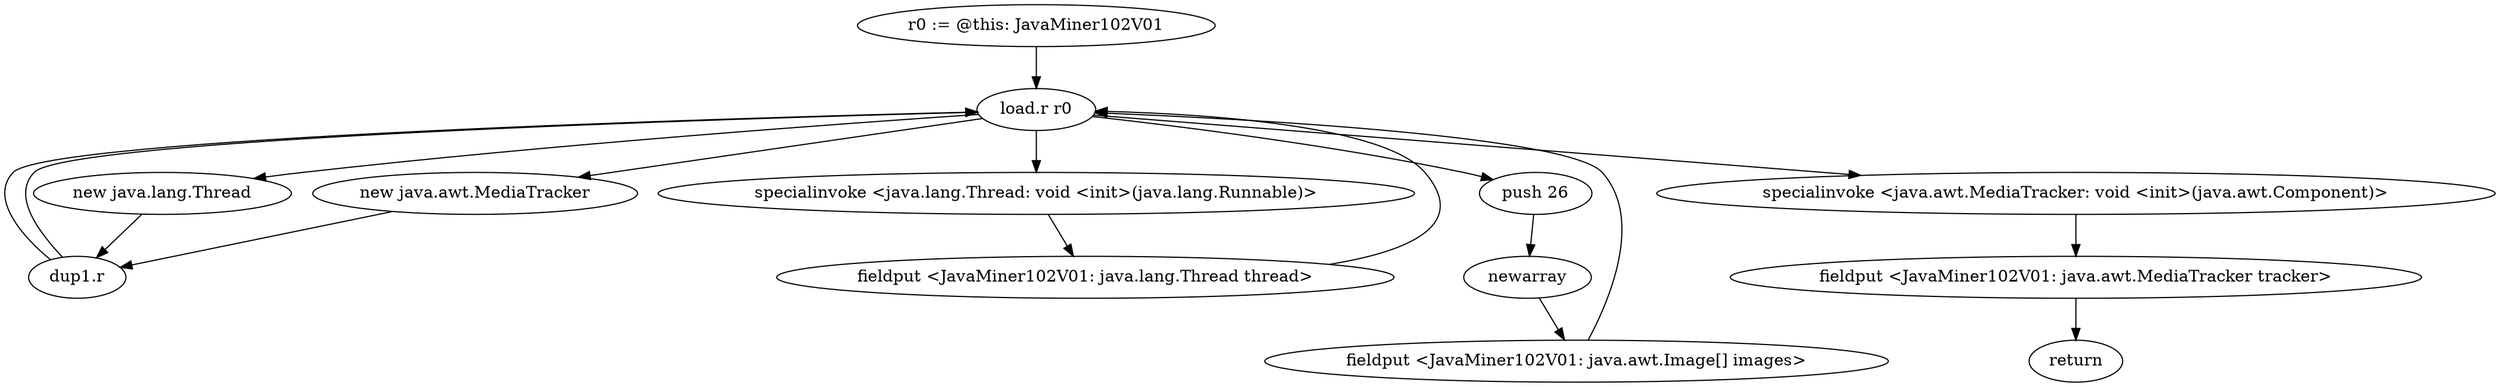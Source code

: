 digraph "" {
    "r0 := @this: JavaMiner102V01"
    "load.r r0"
    "r0 := @this: JavaMiner102V01"->"load.r r0";
    "new java.lang.Thread"
    "load.r r0"->"new java.lang.Thread";
    "dup1.r"
    "new java.lang.Thread"->"dup1.r";
    "dup1.r"->"load.r r0";
    "specialinvoke <java.lang.Thread: void <init>(java.lang.Runnable)>"
    "load.r r0"->"specialinvoke <java.lang.Thread: void <init>(java.lang.Runnable)>";
    "fieldput <JavaMiner102V01: java.lang.Thread thread>"
    "specialinvoke <java.lang.Thread: void <init>(java.lang.Runnable)>"->"fieldput <JavaMiner102V01: java.lang.Thread thread>";
    "fieldput <JavaMiner102V01: java.lang.Thread thread>"->"load.r r0";
    "push 26"
    "load.r r0"->"push 26";
    "newarray"
    "push 26"->"newarray";
    "fieldput <JavaMiner102V01: java.awt.Image[] images>"
    "newarray"->"fieldput <JavaMiner102V01: java.awt.Image[] images>";
    "fieldput <JavaMiner102V01: java.awt.Image[] images>"->"load.r r0";
    "new java.awt.MediaTracker"
    "load.r r0"->"new java.awt.MediaTracker";
    "new java.awt.MediaTracker"->"dup1.r";
    "dup1.r"->"load.r r0";
    "specialinvoke <java.awt.MediaTracker: void <init>(java.awt.Component)>"
    "load.r r0"->"specialinvoke <java.awt.MediaTracker: void <init>(java.awt.Component)>";
    "fieldput <JavaMiner102V01: java.awt.MediaTracker tracker>"
    "specialinvoke <java.awt.MediaTracker: void <init>(java.awt.Component)>"->"fieldput <JavaMiner102V01: java.awt.MediaTracker tracker>";
    "return"
    "fieldput <JavaMiner102V01: java.awt.MediaTracker tracker>"->"return";
}
